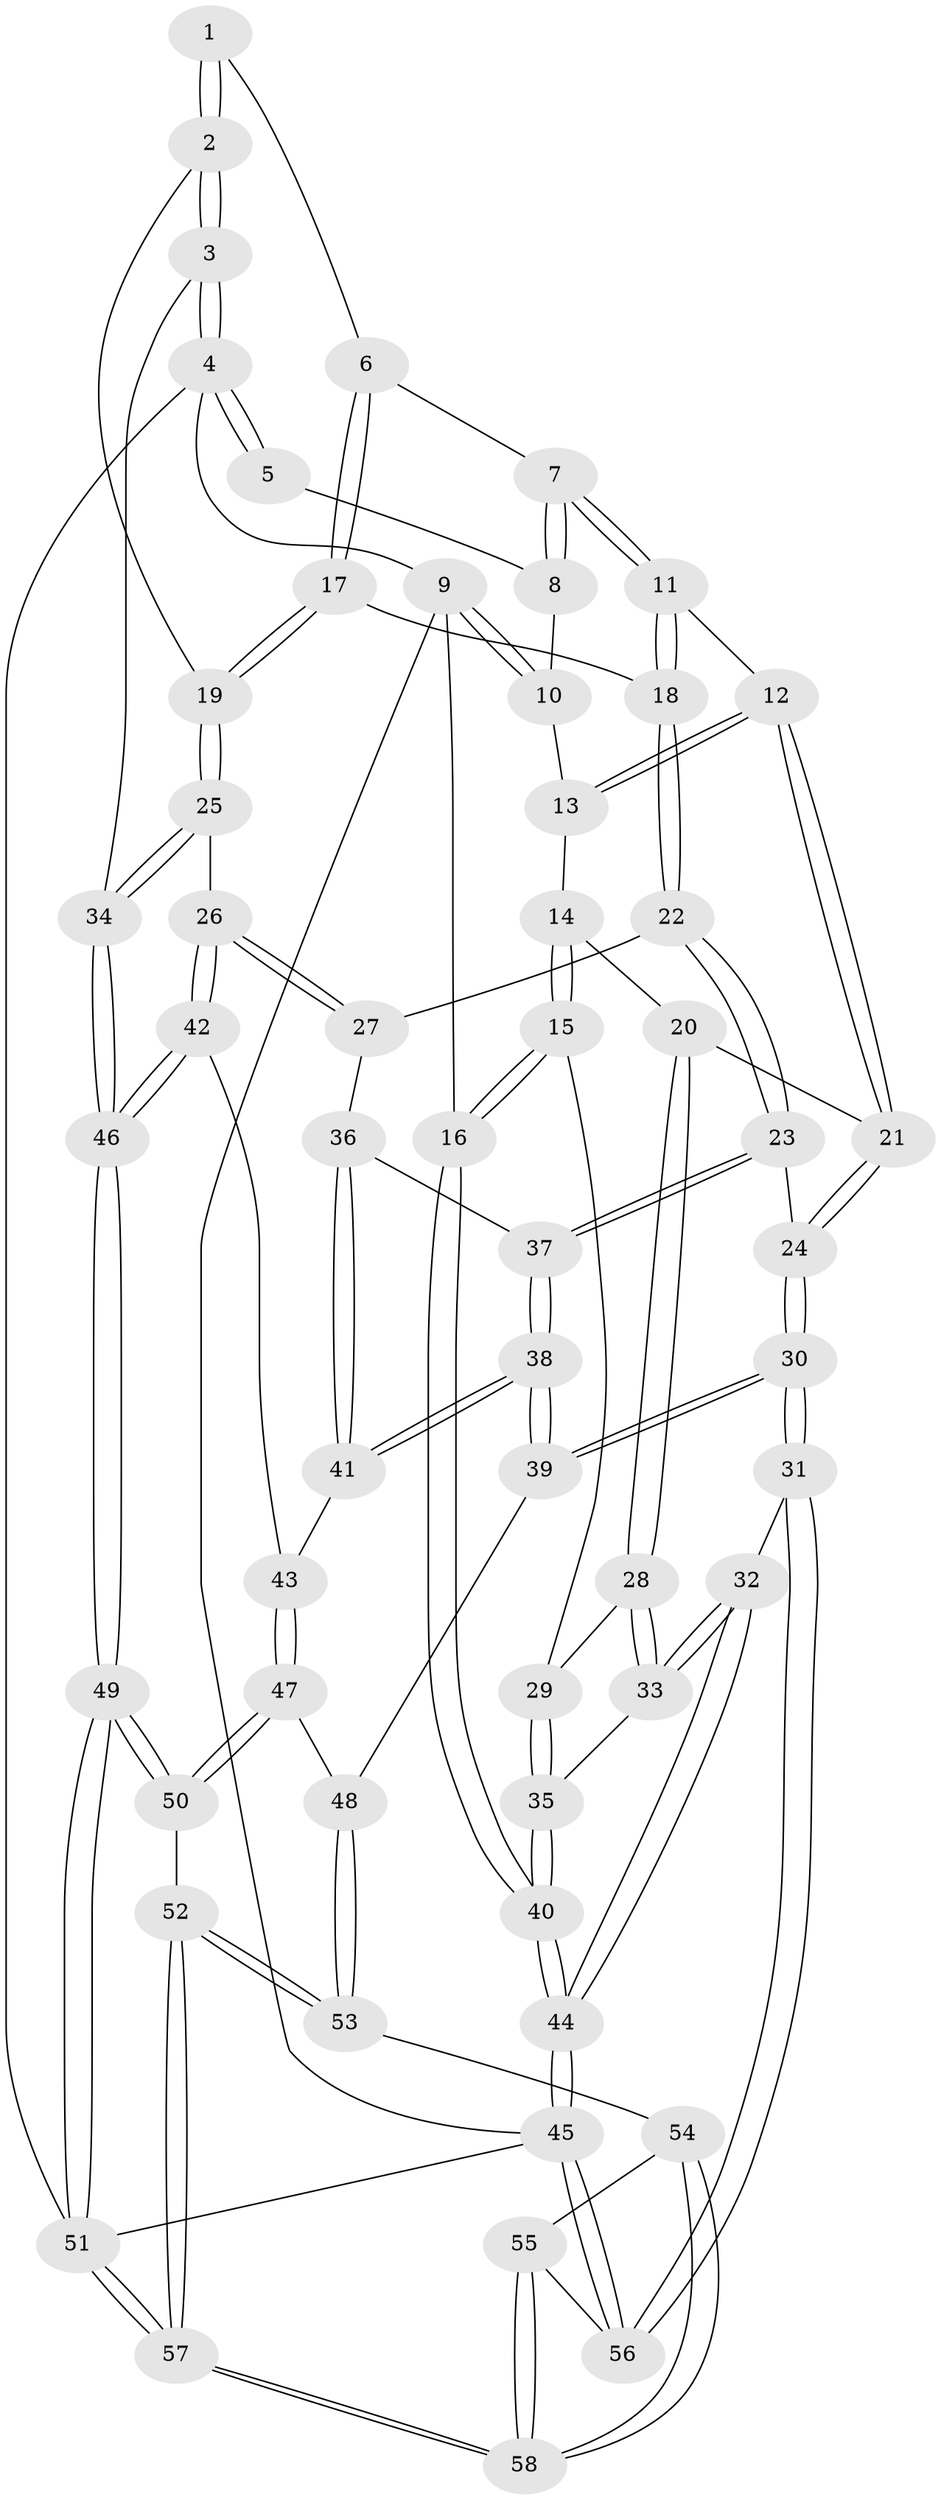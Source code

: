 // coarse degree distribution, {4: 0.17647058823529413, 3: 0.17647058823529413, 2: 0.17647058823529413, 1: 0.058823529411764705, 6: 0.29411764705882354, 5: 0.11764705882352941}
// Generated by graph-tools (version 1.1) at 2025/05/03/04/25 22:05:38]
// undirected, 58 vertices, 142 edges
graph export_dot {
graph [start="1"]
  node [color=gray90,style=filled];
  1 [pos="+0.7778668479466982+0"];
  2 [pos="+0.8642149703037892+0.08907670331049476"];
  3 [pos="+1+0.19316873692131026"];
  4 [pos="+1+0"];
  5 [pos="+0.7775974260718365+0"];
  6 [pos="+0.6306416549319777+0.11335659071999794"];
  7 [pos="+0.4027329067885267+0"];
  8 [pos="+0.3512540595925608+0"];
  9 [pos="+0+0"];
  10 [pos="+0.07343737917677245+0"];
  11 [pos="+0.39330503227308283+0.11250769396459906"];
  12 [pos="+0.3358432878133066+0.2113670879070531"];
  13 [pos="+0.16537790550080508+0.029916249565172515"];
  14 [pos="+0.18112571709284417+0.17870199441468332"];
  15 [pos="+0+0.21986802227596716"];
  16 [pos="+0+0.20284972845432062"];
  17 [pos="+0.6598191822934509+0.2537175877244853"];
  18 [pos="+0.6405058397388504+0.261156006253547"];
  19 [pos="+0.7397635307804747+0.2728609085563481"];
  20 [pos="+0.2871462941326652+0.2931709376487576"];
  21 [pos="+0.30478092447399696+0.2894763715363025"];
  22 [pos="+0.5772975995837194+0.3137388078856985"];
  23 [pos="+0.47941335244559435+0.36082086515414885"];
  24 [pos="+0.356856248759714+0.32447577753123347"];
  25 [pos="+0.7739959191493158+0.3133250163649344"];
  26 [pos="+0.7221645449962272+0.5188800540463848"];
  27 [pos="+0.6136221314401259+0.4545978699249541"];
  28 [pos="+0.24444016510620656+0.32478145403488823"];
  29 [pos="+0.07155083769916518+0.3366343626923418"];
  30 [pos="+0.33360788273632824+0.6913332877826515"];
  31 [pos="+0.30337186154548684+0.7029203294208464"];
  32 [pos="+0.21637121751621782+0.6774728831613679"];
  33 [pos="+0.19828185243355007+0.602905155691204"];
  34 [pos="+1+0.43620165085498186"];
  35 [pos="+0.08536092476312396+0.473939934383404"];
  36 [pos="+0.5756668174219579+0.500878751732321"];
  37 [pos="+0.48311570100373225+0.42613940404382267"];
  38 [pos="+0.4120696205402863+0.657262594023817"];
  39 [pos="+0.39042854407171557+0.6814622936539176"];
  40 [pos="+0+0.5518049474308705"];
  41 [pos="+0.5949315333275061+0.5716623598882308"];
  42 [pos="+0.7233041826306807+0.578583896026565"];
  43 [pos="+0.7201686834515587+0.5832592789331132"];
  44 [pos="+0+0.8482515414983531"];
  45 [pos="+0+1"];
  46 [pos="+1+0.526810365463839"];
  47 [pos="+0.7226198492212257+0.6299483273426955"];
  48 [pos="+0.4491983189942339+0.7174477577747436"];
  49 [pos="+1+0.7480306316755962"];
  50 [pos="+0.7414975091205587+0.755173360928151"];
  51 [pos="+1+1"];
  52 [pos="+0.7039749142197332+0.8038544944360961"];
  53 [pos="+0.5850587443315955+0.8149568203205305"];
  54 [pos="+0.580282571959829+0.8278300761806099"];
  55 [pos="+0.409044631213365+1"];
  56 [pos="+0.339675118838084+1"];
  57 [pos="+0.8758868616296257+1"];
  58 [pos="+0.6897775544671682+1"];
  1 -- 2;
  1 -- 2;
  1 -- 6;
  2 -- 3;
  2 -- 3;
  2 -- 19;
  3 -- 4;
  3 -- 4;
  3 -- 34;
  4 -- 5;
  4 -- 5;
  4 -- 9;
  4 -- 51;
  5 -- 8;
  6 -- 7;
  6 -- 17;
  6 -- 17;
  7 -- 8;
  7 -- 8;
  7 -- 11;
  7 -- 11;
  8 -- 10;
  9 -- 10;
  9 -- 10;
  9 -- 16;
  9 -- 45;
  10 -- 13;
  11 -- 12;
  11 -- 18;
  11 -- 18;
  12 -- 13;
  12 -- 13;
  12 -- 21;
  12 -- 21;
  13 -- 14;
  14 -- 15;
  14 -- 15;
  14 -- 20;
  15 -- 16;
  15 -- 16;
  15 -- 29;
  16 -- 40;
  16 -- 40;
  17 -- 18;
  17 -- 19;
  17 -- 19;
  18 -- 22;
  18 -- 22;
  19 -- 25;
  19 -- 25;
  20 -- 21;
  20 -- 28;
  20 -- 28;
  21 -- 24;
  21 -- 24;
  22 -- 23;
  22 -- 23;
  22 -- 27;
  23 -- 24;
  23 -- 37;
  23 -- 37;
  24 -- 30;
  24 -- 30;
  25 -- 26;
  25 -- 34;
  25 -- 34;
  26 -- 27;
  26 -- 27;
  26 -- 42;
  26 -- 42;
  27 -- 36;
  28 -- 29;
  28 -- 33;
  28 -- 33;
  29 -- 35;
  29 -- 35;
  30 -- 31;
  30 -- 31;
  30 -- 39;
  30 -- 39;
  31 -- 32;
  31 -- 56;
  31 -- 56;
  32 -- 33;
  32 -- 33;
  32 -- 44;
  32 -- 44;
  33 -- 35;
  34 -- 46;
  34 -- 46;
  35 -- 40;
  35 -- 40;
  36 -- 37;
  36 -- 41;
  36 -- 41;
  37 -- 38;
  37 -- 38;
  38 -- 39;
  38 -- 39;
  38 -- 41;
  38 -- 41;
  39 -- 48;
  40 -- 44;
  40 -- 44;
  41 -- 43;
  42 -- 43;
  42 -- 46;
  42 -- 46;
  43 -- 47;
  43 -- 47;
  44 -- 45;
  44 -- 45;
  45 -- 56;
  45 -- 56;
  45 -- 51;
  46 -- 49;
  46 -- 49;
  47 -- 48;
  47 -- 50;
  47 -- 50;
  48 -- 53;
  48 -- 53;
  49 -- 50;
  49 -- 50;
  49 -- 51;
  49 -- 51;
  50 -- 52;
  51 -- 57;
  51 -- 57;
  52 -- 53;
  52 -- 53;
  52 -- 57;
  52 -- 57;
  53 -- 54;
  54 -- 55;
  54 -- 58;
  54 -- 58;
  55 -- 56;
  55 -- 58;
  55 -- 58;
  57 -- 58;
  57 -- 58;
}
